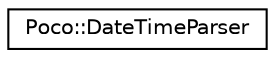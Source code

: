 digraph "Graphical Class Hierarchy"
{
 // LATEX_PDF_SIZE
  edge [fontname="Helvetica",fontsize="10",labelfontname="Helvetica",labelfontsize="10"];
  node [fontname="Helvetica",fontsize="10",shape=record];
  rankdir="LR";
  Node0 [label="Poco::DateTimeParser",height=0.2,width=0.4,color="black", fillcolor="white", style="filled",URL="$classPoco_1_1DateTimeParser.html",tooltip=" "];
}
